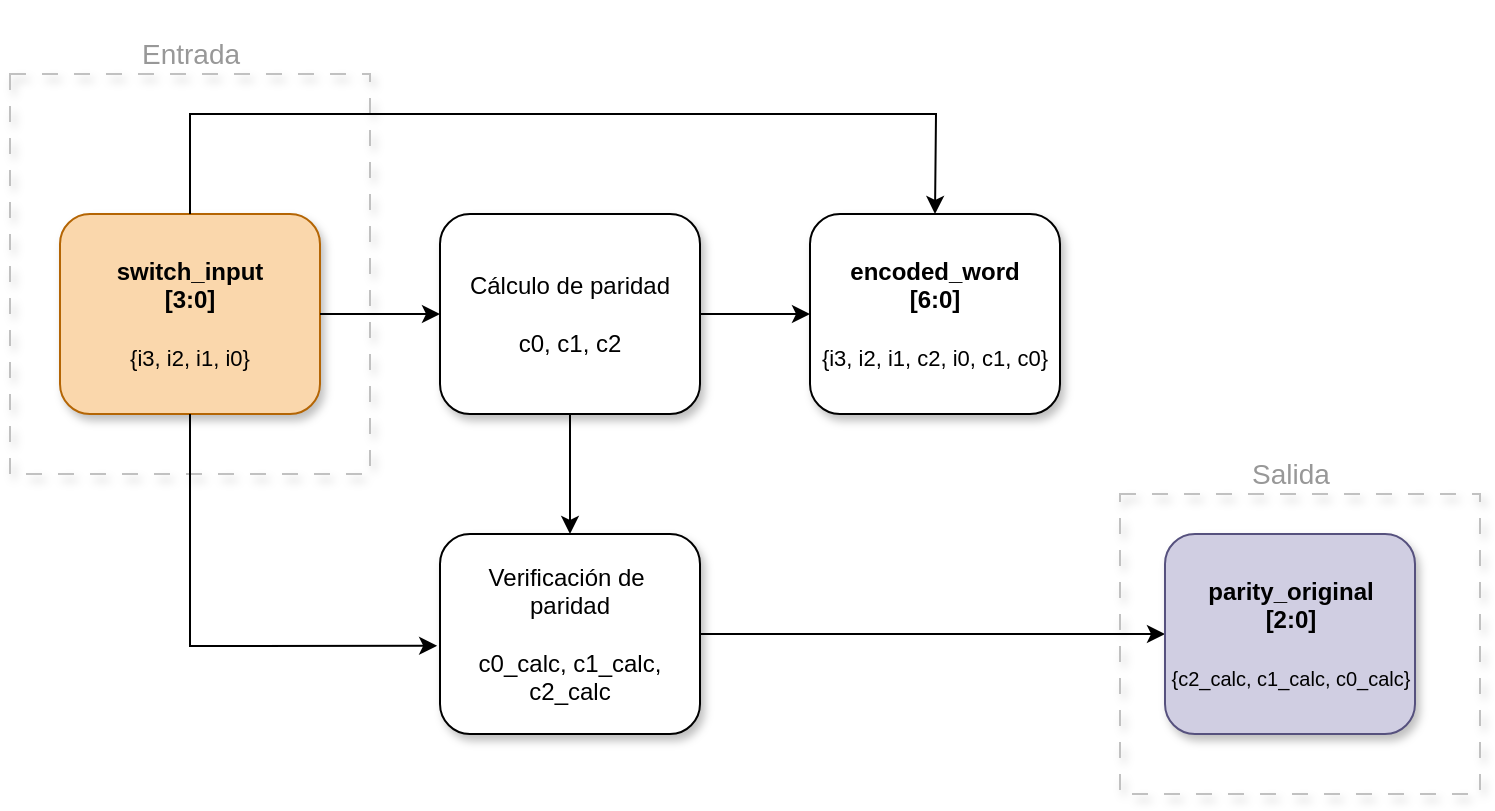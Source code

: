 <mxfile version="26.2.5" pages="9">
  <diagram name="module_encoder" id="ldWW38efQ65Woj3jX3By">
    <mxGraphModel dx="833" dy="472" grid="1" gridSize="10" guides="1" tooltips="1" connect="1" arrows="1" fold="1" page="1" pageScale="1" pageWidth="850" pageHeight="1100" math="0" shadow="0">
      <root>
        <mxCell id="0" />
        <mxCell id="1" parent="0" />
        <mxCell id="ucKfmIplVwdVtMppKDqn-22" value="" style="rounded=0;whiteSpace=wrap;html=1;dashed=1;dashPattern=8 8;strokeColor=#C1C1C1;fillColor=none;shadow=1;" vertex="1" parent="1">
          <mxGeometry x="580" y="520" width="180" height="150" as="geometry" />
        </mxCell>
        <mxCell id="ucKfmIplVwdVtMppKDqn-21" value="" style="rounded=0;whiteSpace=wrap;html=1;dashed=1;dashPattern=8 8;strokeColor=#C1C1C1;fillColor=none;shadow=1;" vertex="1" parent="1">
          <mxGeometry x="25" y="310" width="180" height="200" as="geometry" />
        </mxCell>
        <mxCell id="ucKfmIplVwdVtMppKDqn-8" value="&lt;b&gt;switch_input&lt;/b&gt;&lt;div&gt;&lt;b&gt;[3:0]&lt;/b&gt;&lt;/div&gt;&lt;div&gt;&lt;br&gt;&lt;/div&gt;&lt;div&gt;&lt;font style=&quot;font-size: 11px;&quot;&gt;{i3, i2, i1, i0}&lt;/font&gt;&lt;/div&gt;" style="rounded=1;whiteSpace=wrap;html=1;flipH=1;fillColor=#fad7ac;strokeColor=#b46504;shadow=1;" vertex="1" parent="1">
          <mxGeometry x="50" y="380" width="130" height="100" as="geometry" />
        </mxCell>
        <mxCell id="ucKfmIplVwdVtMppKDqn-9" value="" style="endArrow=classic;html=1;rounded=0;exitX=1;exitY=0.5;exitDx=0;exitDy=0;" edge="1" parent="1" source="ucKfmIplVwdVtMppKDqn-8">
          <mxGeometry width="50" height="50" relative="1" as="geometry">
            <mxPoint x="400" y="430" as="sourcePoint" />
            <mxPoint x="240" y="430" as="targetPoint" />
          </mxGeometry>
        </mxCell>
        <mxCell id="ucKfmIplVwdVtMppKDqn-18" value="" style="edgeStyle=orthogonalEdgeStyle;rounded=0;orthogonalLoop=1;jettySize=auto;html=1;" edge="1" parent="1" source="ucKfmIplVwdVtMppKDqn-10" target="ucKfmIplVwdVtMppKDqn-15">
          <mxGeometry relative="1" as="geometry" />
        </mxCell>
        <mxCell id="ucKfmIplVwdVtMppKDqn-10" value="Cálculo de paridad&lt;div&gt;&lt;br&gt;&lt;/div&gt;&lt;div&gt;c0, c1, c2&lt;/div&gt;" style="rounded=1;whiteSpace=wrap;html=1;fontFamily=Helvetica;shadow=1;" vertex="1" parent="1">
          <mxGeometry x="240" y="380" width="130" height="100" as="geometry" />
        </mxCell>
        <mxCell id="ucKfmIplVwdVtMppKDqn-11" value="" style="endArrow=classic;html=1;rounded=0;exitX=0.5;exitY=1;exitDx=0;exitDy=0;entryX=0.5;entryY=0;entryDx=0;entryDy=0;" edge="1" parent="1" source="ucKfmIplVwdVtMppKDqn-10" target="ucKfmIplVwdVtMppKDqn-13">
          <mxGeometry width="50" height="50" relative="1" as="geometry">
            <mxPoint x="400" y="530" as="sourcePoint" />
            <mxPoint x="300" y="540" as="targetPoint" />
          </mxGeometry>
        </mxCell>
        <mxCell id="ucKfmIplVwdVtMppKDqn-20" value="" style="edgeStyle=orthogonalEdgeStyle;rounded=0;orthogonalLoop=1;jettySize=auto;html=1;" edge="1" parent="1" source="ucKfmIplVwdVtMppKDqn-13" target="ucKfmIplVwdVtMppKDqn-19">
          <mxGeometry relative="1" as="geometry" />
        </mxCell>
        <mxCell id="ucKfmIplVwdVtMppKDqn-13" value="Verificación de&amp;nbsp;&lt;div&gt;paridad&lt;div&gt;&lt;br&gt;&lt;/div&gt;&lt;div&gt;c0_calc, c1_calc, c2_calc&lt;/div&gt;&lt;/div&gt;" style="rounded=1;whiteSpace=wrap;html=1;fontFamily=Helvetica;glass=0;shadow=1;" vertex="1" parent="1">
          <mxGeometry x="240" y="540" width="130" height="100" as="geometry" />
        </mxCell>
        <mxCell id="ucKfmIplVwdVtMppKDqn-15" value="&lt;span&gt;&lt;b&gt;encoded_word&lt;/b&gt;&lt;/span&gt;&lt;div&gt;&lt;span&gt;&lt;b&gt;[6:0]&lt;/b&gt;&lt;/span&gt;&lt;/div&gt;&lt;div&gt;&lt;br&gt;&lt;/div&gt;&lt;div&gt;&lt;font style=&quot;font-size: 11px;&quot;&gt;{i3, i2, i1, c2, i0, c1, c0}&lt;/font&gt;&lt;/div&gt;" style="rounded=1;whiteSpace=wrap;html=1;fontFamily=Helvetica;shadow=1;fontStyle=0" vertex="1" parent="1">
          <mxGeometry x="425" y="380" width="125" height="100" as="geometry" />
        </mxCell>
        <mxCell id="ucKfmIplVwdVtMppKDqn-19" value="&lt;b&gt;parity_original&lt;/b&gt;&lt;div&gt;&lt;b&gt;[2:0]&lt;/b&gt;&lt;/div&gt;&lt;div&gt;&lt;br&gt;&lt;/div&gt;&lt;div&gt;&lt;font style=&quot;font-size: 10px;&quot;&gt;{c2_calc, c1_calc, c0_calc}&lt;/font&gt;&lt;/div&gt;" style="rounded=1;whiteSpace=wrap;html=1;fontFamily=Helvetica;fillColor=#d0cee2;strokeColor=#56517e;shadow=1;" vertex="1" parent="1">
          <mxGeometry x="602.5" y="540" width="125" height="100" as="geometry" />
        </mxCell>
        <mxCell id="ucKfmIplVwdVtMppKDqn-23" value="&lt;h4&gt;&lt;font style=&quot;font-weight: normal;&quot;&gt;Entrada&lt;/font&gt;&lt;/h4&gt;" style="text;strokeColor=none;fillColor=none;html=1;fontSize=14;fontStyle=0;verticalAlign=middle;align=center;fontColor=light-dark(#989898,#EDEDED);" vertex="1" parent="1">
          <mxGeometry x="65" y="280" width="100" height="40" as="geometry" />
        </mxCell>
        <mxCell id="ucKfmIplVwdVtMppKDqn-25" value="&lt;h4&gt;&lt;font style=&quot;font-weight: normal;&quot;&gt;Salida&lt;/font&gt;&lt;/h4&gt;" style="text;strokeColor=none;fillColor=none;html=1;fontSize=14;fontStyle=0;verticalAlign=middle;align=center;fontColor=light-dark(#989898,#EDEDED);" vertex="1" parent="1">
          <mxGeometry x="615" y="490" width="100" height="40" as="geometry" />
        </mxCell>
        <mxCell id="ucKfmIplVwdVtMppKDqn-26" value="" style="endArrow=classic;html=1;rounded=0;exitX=0.5;exitY=1;exitDx=0;exitDy=0;entryX=-0.011;entryY=0.559;entryDx=0;entryDy=0;entryPerimeter=0;" edge="1" parent="1" source="ucKfmIplVwdVtMppKDqn-8" target="ucKfmIplVwdVtMppKDqn-13">
          <mxGeometry width="50" height="50" relative="1" as="geometry">
            <mxPoint x="310" y="550" as="sourcePoint" />
            <mxPoint x="360" y="500" as="targetPoint" />
            <Array as="points">
              <mxPoint x="115" y="596" />
            </Array>
          </mxGeometry>
        </mxCell>
        <mxCell id="ucKfmIplVwdVtMppKDqn-27" value="" style="endArrow=classic;html=1;rounded=0;exitX=0.5;exitY=0;exitDx=0;exitDy=0;entryX=0.5;entryY=0;entryDx=0;entryDy=0;" edge="1" parent="1" source="ucKfmIplVwdVtMppKDqn-8" target="ucKfmIplVwdVtMppKDqn-15">
          <mxGeometry width="50" height="50" relative="1" as="geometry">
            <mxPoint x="118.75" y="330" as="sourcePoint" />
            <mxPoint x="491.25" y="330" as="targetPoint" />
            <Array as="points">
              <mxPoint x="115" y="330" />
              <mxPoint x="488" y="330" />
            </Array>
          </mxGeometry>
        </mxCell>
      </root>
    </mxGraphModel>
  </diagram>
  <diagram id="9USjFfk4FBZMIbo2KkEb" name="module_decoder">
    <mxGraphModel dx="654" dy="371" grid="1" gridSize="10" guides="1" tooltips="1" connect="1" arrows="1" fold="1" page="1" pageScale="1" pageWidth="850" pageHeight="1100" math="0" shadow="0">
      <root>
        <mxCell id="0" />
        <mxCell id="1" parent="0" />
        <mxCell id="flbjwhHr3Ttt0FeH48qq-2" value="" style="rounded=0;whiteSpace=wrap;html=1;dashed=1;dashPattern=8 8;strokeColor=#C1C1C1;fillColor=none;shadow=1;" vertex="1" parent="1">
          <mxGeometry x="450" y="230" width="180" height="160" as="geometry" />
        </mxCell>
        <mxCell id="flbjwhHr3Ttt0FeH48qq-1" value="" style="rounded=0;whiteSpace=wrap;html=1;dashed=1;dashPattern=8 8;strokeColor=#C1C1C1;fillColor=none;shadow=1;" vertex="1" parent="1">
          <mxGeometry x="90" y="230" width="180" height="160" as="geometry" />
        </mxCell>
        <mxCell id="mqeTRgpf3BR8X8wL7FIg-1" value="" style="edgeStyle=orthogonalEdgeStyle;rounded=0;orthogonalLoop=1;jettySize=auto;html=1;" edge="1" parent="1" source="JpgWtVPn6vzPAhnHj2GV-1" target="JpgWtVPn6vzPAhnHj2GV-2">
          <mxGeometry relative="1" as="geometry" />
        </mxCell>
        <mxCell id="JpgWtVPn6vzPAhnHj2GV-1" value="&lt;b&gt;switch_error&lt;br&gt;&lt;/b&gt;&lt;div&gt;&lt;b&gt;[6:0]&lt;/b&gt;&lt;/div&gt;&lt;div&gt;&lt;br&gt;&lt;/div&gt;&lt;div&gt;&lt;font style=&quot;font-size: 11px;&quot;&gt;{i3 i2, i1, c2, i0, c1, c0}&lt;/font&gt;&lt;/div&gt;" style="rounded=1;whiteSpace=wrap;html=1;fillColor=#d5e8d4;strokeColor=#82b366;shadow=1;" vertex="1" parent="1">
          <mxGeometry x="120" y="260" width="120" height="100" as="geometry" />
        </mxCell>
        <mxCell id="mqeTRgpf3BR8X8wL7FIg-2" value="" style="edgeStyle=orthogonalEdgeStyle;rounded=0;orthogonalLoop=1;jettySize=auto;html=1;" edge="1" parent="1" source="JpgWtVPn6vzPAhnHj2GV-2" target="JpgWtVPn6vzPAhnHj2GV-3">
          <mxGeometry relative="1" as="geometry" />
        </mxCell>
        <mxCell id="JpgWtVPn6vzPAhnHj2GV-2" value="Verificación de paridad&lt;div&gt;&lt;br&gt;&lt;/div&gt;&lt;div&gt;c0_calc, c1_calc, c2_calc&lt;/div&gt;" style="rounded=1;whiteSpace=wrap;html=1;shadow=1;" vertex="1" parent="1">
          <mxGeometry x="300" y="260" width="120" height="100" as="geometry" />
        </mxCell>
        <mxCell id="JpgWtVPn6vzPAhnHj2GV-3" value="&lt;b&gt;parity_error&lt;br&gt;&lt;/b&gt;&lt;div&gt;&lt;b&gt;[2:0]&lt;/b&gt;&lt;/div&gt;&lt;div&gt;&lt;br&gt;&lt;/div&gt;&lt;div&gt;&lt;font style=&quot;font-size: 9px;&quot;&gt;{c2_calc, c1_calc, c0_calc}&lt;/font&gt;&lt;/div&gt;" style="rounded=1;whiteSpace=wrap;html=1;fillColor=#f8cecc;strokeColor=#b85450;shadow=1;" vertex="1" parent="1">
          <mxGeometry x="480" y="260" width="120" height="100" as="geometry" />
        </mxCell>
        <mxCell id="Ry-UBcwM9CQnjdEvFHK6-1" value="&lt;h4&gt;&lt;font style=&quot;font-weight: normal;&quot;&gt;Entrada&lt;/font&gt;&lt;/h4&gt;" style="text;strokeColor=none;fillColor=none;html=1;fontSize=14;fontStyle=0;verticalAlign=middle;align=center;fontColor=light-dark(#989898,#EDEDED);" vertex="1" parent="1">
          <mxGeometry x="130" y="200" width="100" height="40" as="geometry" />
        </mxCell>
        <mxCell id="Ry-UBcwM9CQnjdEvFHK6-2" value="&lt;h4&gt;&lt;span style=&quot;font-weight: 400;&quot;&gt;Salida&lt;/span&gt;&lt;/h4&gt;" style="text;strokeColor=none;fillColor=none;html=1;fontSize=14;fontStyle=0;verticalAlign=middle;align=center;fontColor=light-dark(#989898,#EDEDED);" vertex="1" parent="1">
          <mxGeometry x="490" y="200" width="100" height="40" as="geometry" />
        </mxCell>
      </root>
    </mxGraphModel>
  </diagram>
  <diagram id="vHj8e3ynKjWWlPFnyGgb" name="module_error_detection">
    <mxGraphModel dx="948" dy="537" grid="1" gridSize="10" guides="1" tooltips="1" connect="1" arrows="1" fold="1" page="1" pageScale="1" pageWidth="850" pageHeight="1100" math="0" shadow="0">
      <root>
        <mxCell id="0" />
        <mxCell id="1" parent="0" />
        <mxCell id="q6xx8CytFszUBZUO-7Rq-1" value="" style="rounded=0;whiteSpace=wrap;html=1;dashed=1;dashPattern=8 8;strokeColor=#C1C1C1;fillColor=none;shadow=1;" vertex="1" parent="1">
          <mxGeometry x="450" y="530" width="180" height="140" as="geometry" />
        </mxCell>
        <mxCell id="L22mOlqinjXWRMX4CEOz-1" value="" style="rounded=0;whiteSpace=wrap;html=1;dashed=1;dashPattern=8 8;strokeColor=#C1C1C1;fillColor=none;shadow=1;" vertex="1" parent="1">
          <mxGeometry x="80" y="460" width="180" height="280" as="geometry" />
        </mxCell>
        <mxCell id="uc4VCrZIlaWHniHFqVGj-1" value="" style="edgeStyle=orthogonalEdgeStyle;rounded=0;orthogonalLoop=1;jettySize=auto;html=1;entryX=0;entryY=0.25;entryDx=0;entryDy=0;" edge="1" parent="1" source="klS-r3g2dXIpiPo-bnZk-1" target="lPokSMxLG-JILZWHNJTZ-2">
          <mxGeometry relative="1" as="geometry" />
        </mxCell>
        <mxCell id="klS-r3g2dXIpiPo-bnZk-1" value="&lt;b&gt;parity_original&lt;/b&gt;&lt;div&gt;&lt;b&gt;[2:0]&lt;/b&gt;&lt;/div&gt;&lt;div&gt;&lt;br&gt;&lt;/div&gt;&lt;div&gt;&lt;font style=&quot;font-size: 10px;&quot;&gt;{c2_calc, c1_calc, c0_calc}&lt;/font&gt;&lt;/div&gt;" style="rounded=1;whiteSpace=wrap;html=1;fontFamily=Helvetica;fillColor=#d0cee2;strokeColor=#56517e;shadow=1;" vertex="1" parent="1">
          <mxGeometry x="105" y="480" width="125" height="100" as="geometry" />
        </mxCell>
        <mxCell id="uc4VCrZIlaWHniHFqVGj-2" value="" style="edgeStyle=orthogonalEdgeStyle;rounded=0;orthogonalLoop=1;jettySize=auto;html=1;entryX=0;entryY=0.75;entryDx=0;entryDy=0;" edge="1" parent="1" source="lPokSMxLG-JILZWHNJTZ-1" target="lPokSMxLG-JILZWHNJTZ-2">
          <mxGeometry relative="1" as="geometry" />
        </mxCell>
        <mxCell id="lPokSMxLG-JILZWHNJTZ-1" value="&lt;b&gt;parity_error&lt;br&gt;&lt;/b&gt;&lt;div&gt;&lt;b&gt;[2:0]&lt;/b&gt;&lt;/div&gt;&lt;div&gt;&lt;br&gt;&lt;/div&gt;&lt;div&gt;&lt;font style=&quot;font-size: 9px;&quot;&gt;{c2_calc, c1_calc, c0_calc}&lt;/font&gt;&lt;/div&gt;" style="rounded=1;whiteSpace=wrap;html=1;fillColor=#f8cecc;strokeColor=#b85450;shadow=1;" vertex="1" parent="1">
          <mxGeometry x="110" y="620" width="120" height="100" as="geometry" />
        </mxCell>
        <mxCell id="uc4VCrZIlaWHniHFqVGj-3" value="" style="edgeStyle=orthogonalEdgeStyle;rounded=0;orthogonalLoop=1;jettySize=auto;html=1;" edge="1" parent="1" source="lPokSMxLG-JILZWHNJTZ-2" target="lPokSMxLG-JILZWHNJTZ-3">
          <mxGeometry relative="1" as="geometry" />
        </mxCell>
        <mxCell id="lPokSMxLG-JILZWHNJTZ-2" value="&lt;span&gt;Detector de la posición del error&lt;/span&gt;&lt;div&gt;&lt;br&gt;&lt;/div&gt;&lt;div&gt;XOR&lt;/div&gt;" style="rounded=1;whiteSpace=wrap;html=1;shadow=1;fontStyle=0" vertex="1" parent="1">
          <mxGeometry x="300" y="550" width="120" height="100" as="geometry" />
        </mxCell>
        <mxCell id="lPokSMxLG-JILZWHNJTZ-3" value="&lt;b&gt;sindrome&lt;br&gt;&lt;/b&gt;&lt;div&gt;&lt;b&gt;[2:0]&lt;/b&gt;&lt;/div&gt;" style="rounded=1;whiteSpace=wrap;html=1;fillColor=#b0e3e6;strokeColor=#0e8088;shadow=1;" vertex="1" parent="1">
          <mxGeometry x="480" y="550" width="120" height="100" as="geometry" />
        </mxCell>
        <mxCell id="L0-ahRS_g-gU-j_5sfyX-1" value="&lt;h4&gt;&lt;font style=&quot;font-weight: normal;&quot;&gt;Entradas&lt;/font&gt;&lt;/h4&gt;" style="text;strokeColor=none;fillColor=none;html=1;fontSize=14;fontStyle=0;verticalAlign=middle;align=center;fontColor=light-dark(#989898,#EDEDED);" vertex="1" parent="1">
          <mxGeometry x="117.5" y="430" width="100" height="40" as="geometry" />
        </mxCell>
        <mxCell id="q6xx8CytFszUBZUO-7Rq-2" value="&lt;h4&gt;&lt;span style=&quot;font-weight: 400;&quot;&gt;Salida&lt;/span&gt;&lt;/h4&gt;" style="text;strokeColor=none;fillColor=none;html=1;fontSize=14;fontStyle=0;verticalAlign=middle;align=center;fontColor=light-dark(#989898,#EDEDED);" vertex="1" parent="1">
          <mxGeometry x="490" y="500" width="100" height="40" as="geometry" />
        </mxCell>
      </root>
    </mxGraphModel>
  </diagram>
  <diagram id="spH1W_M_o9k1nPb3GQfO" name="module_error_correction">
    <mxGraphModel dx="1374" dy="779" grid="1" gridSize="10" guides="1" tooltips="1" connect="1" arrows="1" fold="1" page="1" pageScale="1" pageWidth="850" pageHeight="1100" math="0" shadow="0">
      <root>
        <mxCell id="0" />
        <mxCell id="1" parent="0" />
        <mxCell id="tjjploCb5z30ud8egmPa-1" value="" style="rounded=0;whiteSpace=wrap;html=1;dashed=1;dashPattern=8 8;strokeColor=#C1C1C1;fillColor=none;shadow=1;" vertex="1" parent="1">
          <mxGeometry x="600" y="310" width="180" height="140" as="geometry" />
        </mxCell>
        <mxCell id="v8RNoV-l3jurTk5EJGE_-1" value="" style="rounded=0;whiteSpace=wrap;html=1;dashed=1;dashPattern=8 8;strokeColor=#C1C1C1;fillColor=none;shadow=1;" vertex="1" parent="1">
          <mxGeometry x="50" y="240" width="180" height="280" as="geometry" />
        </mxCell>
        <mxCell id="1h8x0JptcPJzJfFdlViN-1" value="" style="edgeStyle=orthogonalEdgeStyle;rounded=0;orthogonalLoop=1;jettySize=auto;html=1;" edge="1" parent="1" source="DLetQRaiESpdfEF3K8HE-1" target="FbeZLohKxX1kdTxTj-2f-1">
          <mxGeometry relative="1" as="geometry" />
        </mxCell>
        <mxCell id="DLetQRaiESpdfEF3K8HE-1" value="&lt;b&gt;switch_error&lt;br&gt;&lt;/b&gt;&lt;div&gt;&lt;b&gt;[6:0]&lt;/b&gt;&lt;/div&gt;&lt;div&gt;&lt;br&gt;&lt;/div&gt;&lt;div&gt;&lt;font style=&quot;font-size: 11px;&quot;&gt;{i3 i2, i1, c2, i0, c1, c0}&lt;/font&gt;&lt;/div&gt;" style="rounded=1;whiteSpace=wrap;html=1;fillColor=#d5e8d4;strokeColor=#82b366;shadow=1;" vertex="1" parent="1">
          <mxGeometry x="80" y="260" width="120" height="100" as="geometry" />
        </mxCell>
        <mxCell id="1h8x0JptcPJzJfFdlViN-2" value="" style="edgeStyle=orthogonalEdgeStyle;rounded=0;orthogonalLoop=1;jettySize=auto;html=1;" edge="1" parent="1" source="4q0HTOmFAMh8SO4uFKyc-1" target="jjbuR7t9NglpA2jrcEKa-1">
          <mxGeometry relative="1" as="geometry" />
        </mxCell>
        <mxCell id="4q0HTOmFAMh8SO4uFKyc-1" value="&lt;b&gt;sindrome&lt;br&gt;&lt;/b&gt;&lt;div&gt;&lt;b&gt;[2:0]&lt;/b&gt;&lt;/div&gt;" style="rounded=1;whiteSpace=wrap;html=1;fillColor=#b0e3e6;strokeColor=#0e8088;shadow=1;" vertex="1" parent="1">
          <mxGeometry x="80" y="400" width="120" height="100" as="geometry" />
        </mxCell>
        <mxCell id="1h8x0JptcPJzJfFdlViN-4" value="" style="edgeStyle=orthogonalEdgeStyle;rounded=0;orthogonalLoop=1;jettySize=auto;html=1;entryX=0;entryY=0.25;entryDx=0;entryDy=0;" edge="1" parent="1" source="FbeZLohKxX1kdTxTj-2f-1" target="jjbuR7t9NglpA2jrcEKa-2">
          <mxGeometry relative="1" as="geometry" />
        </mxCell>
        <mxCell id="FbeZLohKxX1kdTxTj-2f-1" value="&lt;span&gt;Extracción de bits de datos sin corregir&lt;/span&gt;&lt;div&gt;&lt;span&gt;&lt;br&gt;&lt;/span&gt;&lt;/div&gt;&lt;div&gt;&lt;span&gt;i0, i1, i2, i3&lt;/span&gt;&lt;/div&gt;" style="rounded=1;whiteSpace=wrap;html=1;shadow=1;fontStyle=0" vertex="1" parent="1">
          <mxGeometry x="260" y="260" width="120" height="100" as="geometry" />
        </mxCell>
        <mxCell id="1h8x0JptcPJzJfFdlViN-3" style="edgeStyle=orthogonalEdgeStyle;rounded=0;orthogonalLoop=1;jettySize=auto;html=1;entryX=0;entryY=0.75;entryDx=0;entryDy=0;" edge="1" parent="1" source="jjbuR7t9NglpA2jrcEKa-1" target="jjbuR7t9NglpA2jrcEKa-2">
          <mxGeometry relative="1" as="geometry">
            <mxPoint x="400" y="450" as="targetPoint" />
          </mxGeometry>
        </mxCell>
        <mxCell id="jjbuR7t9NglpA2jrcEKa-1" value="&lt;span&gt;Detección de cada sindrome específico&lt;/span&gt;&lt;div&gt;&lt;span&gt;&lt;br&gt;&lt;/span&gt;&lt;/div&gt;&lt;div&gt;&lt;span&gt;AND y NOT&lt;/span&gt;&lt;/div&gt;" style="rounded=1;whiteSpace=wrap;html=1;shadow=1;fontStyle=0" vertex="1" parent="1">
          <mxGeometry x="260" y="400" width="120" height="100" as="geometry" />
        </mxCell>
        <mxCell id="1h8x0JptcPJzJfFdlViN-5" value="" style="edgeStyle=orthogonalEdgeStyle;rounded=0;orthogonalLoop=1;jettySize=auto;html=1;" edge="1" parent="1" source="jjbuR7t9NglpA2jrcEKa-2" target="FgoG18FvxEfNQ8JRX1Pc-1">
          <mxGeometry relative="1" as="geometry" />
        </mxCell>
        <mxCell id="jjbuR7t9NglpA2jrcEKa-2" value="Corrección del&amp;nbsp;&lt;div&gt;bit con error&lt;div&gt;&lt;br&gt;&lt;/div&gt;&lt;div&gt;XOR&lt;/div&gt;&lt;/div&gt;" style="rounded=1;whiteSpace=wrap;html=1;shadow=1;fontStyle=0" vertex="1" parent="1">
          <mxGeometry x="440" y="330" width="120" height="100" as="geometry" />
        </mxCell>
        <mxCell id="FgoG18FvxEfNQ8JRX1Pc-1" value="&lt;b&gt;data_corrected&lt;/b&gt;&lt;div&gt;&lt;b&gt;[3:0]&lt;/b&gt;&lt;/div&gt;&lt;div&gt;&lt;br&gt;&lt;/div&gt;&lt;div&gt;&lt;font style=&quot;font-size: 11px;&quot;&gt;{i3_corrected, i2_corrected, i1_corrected, i0_corrected}&lt;/font&gt;&lt;/div&gt;" style="rounded=1;whiteSpace=wrap;html=1;fontFamily=Helvetica;fillColor=#FFD4FD;strokeColor=#FF99CC;shadow=1;gradientColor=none;" vertex="1" parent="1">
          <mxGeometry x="620" y="330" width="140" height="100" as="geometry" />
        </mxCell>
        <mxCell id="v8RNoV-l3jurTk5EJGE_-2" value="&lt;h4&gt;&lt;font style=&quot;font-weight: normal;&quot;&gt;Entradas&lt;/font&gt;&lt;/h4&gt;" style="text;strokeColor=none;fillColor=none;html=1;fontSize=14;fontStyle=0;verticalAlign=middle;align=center;fontColor=light-dark(#989898,#EDEDED);" vertex="1" parent="1">
          <mxGeometry x="87.5" y="210" width="100" height="40" as="geometry" />
        </mxCell>
        <mxCell id="tjjploCb5z30ud8egmPa-2" value="&lt;h4&gt;&lt;span style=&quot;font-weight: 400;&quot;&gt;Salida&lt;/span&gt;&lt;/h4&gt;" style="text;strokeColor=none;fillColor=none;html=1;fontSize=14;fontStyle=0;verticalAlign=middle;align=center;fontColor=light-dark(#989898,#EDEDED);" vertex="1" parent="1">
          <mxGeometry x="640" y="280" width="100" height="40" as="geometry" />
        </mxCell>
      </root>
    </mxGraphModel>
  </diagram>
  <diagram id="4m4jRp8vLsAWQnSbnyGG" name="module_led_display">
    <mxGraphModel dx="948" dy="537" grid="1" gridSize="10" guides="1" tooltips="1" connect="1" arrows="1" fold="1" page="1" pageScale="1" pageWidth="850" pageHeight="1100" math="0" shadow="0">
      <root>
        <mxCell id="0" />
        <mxCell id="1" parent="0" />
        <mxCell id="RBdxRTN-fdtZlXsVtWlS-1" value="" style="rounded=0;whiteSpace=wrap;html=1;dashed=1;dashPattern=8 8;strokeColor=#C1C1C1;fillColor=none;shadow=1;" vertex="1" parent="1">
          <mxGeometry x="450" y="250" width="180" height="140" as="geometry" />
        </mxCell>
        <mxCell id="y9Fg7GsyLnIjsCa_2SkV-4" value="" style="edgeStyle=orthogonalEdgeStyle;rounded=0;orthogonalLoop=1;jettySize=auto;html=1;" edge="1" parent="1" source="nA-_rX2VR3XIrhhDAZrA-1" target="y9Fg7GsyLnIjsCa_2SkV-1">
          <mxGeometry relative="1" as="geometry" />
        </mxCell>
        <mxCell id="nA-_rX2VR3XIrhhDAZrA-1" value="&lt;b&gt;data_corrected&lt;/b&gt;&lt;div&gt;&lt;b&gt;[3:0]&lt;/b&gt;&lt;/div&gt;&lt;div&gt;&lt;br&gt;&lt;/div&gt;&lt;div&gt;&lt;font style=&quot;font-size: 11px;&quot;&gt;{i3_corrected, i2_corrected, i1_corrected, i0_corrected}&lt;/font&gt;&lt;/div&gt;" style="rounded=1;whiteSpace=wrap;html=1;fontFamily=Helvetica;fillColor=#FFD4FD;strokeColor=#FF99CC;shadow=1;gradientColor=none;" vertex="1" parent="1">
          <mxGeometry x="100" y="270" width="140" height="100" as="geometry" />
        </mxCell>
        <mxCell id="w6sshOONqhxToNaRH0X5-4" value="" style="edgeStyle=orthogonalEdgeStyle;rounded=0;orthogonalLoop=1;jettySize=auto;html=1;entryX=0;entryY=0.5;entryDx=0;entryDy=0;" edge="1" parent="1" source="y9Fg7GsyLnIjsCa_2SkV-1" target="y9Fg7GsyLnIjsCa_2SkV-2">
          <mxGeometry relative="1" as="geometry" />
        </mxCell>
        <mxCell id="y9Fg7GsyLnIjsCa_2SkV-1" value="Inversión para&amp;nbsp;&lt;div&gt;activar los LEDs&lt;/div&gt;&lt;div&gt;&lt;br&gt;&lt;/div&gt;&lt;div&gt;NOT&lt;/div&gt;" style="rounded=1;whiteSpace=wrap;html=1;shadow=1;fontStyle=0" vertex="1" parent="1">
          <mxGeometry x="300" y="270" width="120" height="100" as="geometry" />
        </mxCell>
        <mxCell id="y9Fg7GsyLnIjsCa_2SkV-2" value="&lt;b&gt;led&lt;/b&gt;&lt;div&gt;[3:0]&lt;/div&gt;&lt;div&gt;&lt;br&gt;&lt;/div&gt;&lt;div&gt;&lt;br&gt;&lt;/div&gt;" style="rounded=1;whiteSpace=wrap;html=1;shadow=1;fontStyle=0;fillColor=#bac8d3;strokeColor=#23445d;" vertex="1" parent="1">
          <mxGeometry x="480" y="270" width="120" height="100" as="geometry" />
        </mxCell>
        <mxCell id="y9Fg7GsyLnIjsCa_2SkV-3" value="1" style="rounded=0;whiteSpace=wrap;html=1;fillColor=#fad7ac;strokeColor=#b46504;" vertex="1" parent="1">
          <mxGeometry x="490" y="334" width="10" height="20" as="geometry" />
        </mxCell>
        <mxCell id="w6sshOONqhxToNaRH0X5-1" value="0" style="rounded=0;whiteSpace=wrap;html=1;" vertex="1" parent="1">
          <mxGeometry x="520" y="334" width="10" height="20" as="geometry" />
        </mxCell>
        <mxCell id="w6sshOONqhxToNaRH0X5-2" value="1" style="rounded=0;whiteSpace=wrap;html=1;fillColor=#fad7ac;strokeColor=#b46504;" vertex="1" parent="1">
          <mxGeometry x="550" y="334" width="10" height="20" as="geometry" />
        </mxCell>
        <mxCell id="w6sshOONqhxToNaRH0X5-3" value="1" style="rounded=0;whiteSpace=wrap;html=1;fillColor=#fad7ac;strokeColor=#b46504;" vertex="1" parent="1">
          <mxGeometry x="580" y="334" width="10" height="20" as="geometry" />
        </mxCell>
        <mxCell id="RBdxRTN-fdtZlXsVtWlS-2" value="&lt;h4&gt;&lt;span style=&quot;font-weight: 400;&quot;&gt;Salida&lt;/span&gt;&lt;/h4&gt;" style="text;strokeColor=none;fillColor=none;html=1;fontSize=14;fontStyle=0;verticalAlign=middle;align=center;fontColor=light-dark(#989898,#EDEDED);" vertex="1" parent="1">
          <mxGeometry x="490" y="220" width="100" height="40" as="geometry" />
        </mxCell>
        <mxCell id="RBdxRTN-fdtZlXsVtWlS-3" value="" style="rounded=0;whiteSpace=wrap;html=1;dashed=1;dashPattern=8 8;strokeColor=#C1C1C1;fillColor=none;shadow=1;" vertex="1" parent="1">
          <mxGeometry x="80" y="250" width="180" height="140" as="geometry" />
        </mxCell>
        <mxCell id="RBdxRTN-fdtZlXsVtWlS-4" value="&lt;h4&gt;&lt;span style=&quot;font-weight: 400;&quot;&gt;Entrada&lt;/span&gt;&lt;/h4&gt;" style="text;strokeColor=none;fillColor=none;html=1;fontSize=14;fontStyle=0;verticalAlign=middle;align=center;fontColor=light-dark(#989898,#EDEDED);" vertex="1" parent="1">
          <mxGeometry x="120" y="220" width="100" height="40" as="geometry" />
        </mxCell>
      </root>
    </mxGraphModel>
  </diagram>
  <diagram id="YqwQCm_8tyev6iQb5kdT" name=" bin4_to_7seg_sec">
    <mxGraphModel dx="1145" dy="649" grid="1" gridSize="10" guides="1" tooltips="1" connect="1" arrows="1" fold="1" page="1" pageScale="1" pageWidth="850" pageHeight="1100" math="0" shadow="0">
      <root>
        <mxCell id="0" />
        <mxCell id="1" parent="0" />
        <mxCell id="nlLLs37Ae6Tr6h2gWGrR-1" value="" style="rounded=0;whiteSpace=wrap;html=1;dashed=1;dashPattern=8 8;strokeColor=#C1C1C1;fillColor=none;shadow=1;" vertex="1" parent="1">
          <mxGeometry x="60" y="340" width="180" height="140" as="geometry" />
        </mxCell>
        <mxCell id="nlLLs37Ae6Tr6h2gWGrR-17" value="" style="rounded=0;whiteSpace=wrap;html=1;dashed=1;dashPattern=8 8;strokeColor=#C1C1C1;fillColor=none;shadow=1;" vertex="1" parent="1">
          <mxGeometry x="430" y="340" width="180" height="140" as="geometry" />
        </mxCell>
        <mxCell id="PYwapizc0yiwD9eo-jHb-2" value="" style="edgeStyle=orthogonalEdgeStyle;rounded=0;orthogonalLoop=1;jettySize=auto;html=1;" edge="1" parent="1" source="75vcdgBgVTy0k7b2WwAU-1" target="PYwapizc0yiwD9eo-jHb-1">
          <mxGeometry relative="1" as="geometry" />
        </mxCell>
        <mxCell id="75vcdgBgVTy0k7b2WwAU-1" value="&lt;b&gt;data_corrected&lt;/b&gt;&lt;div&gt;&lt;b&gt;[3:0]&lt;/b&gt;&lt;/div&gt;&lt;div&gt;&lt;br&gt;&lt;/div&gt;&lt;div&gt;&lt;font style=&quot;font-size: 11px;&quot;&gt;{i3_corrected, i2_corrected, i1_corrected, i0_corrected}&lt;/font&gt;&lt;/div&gt;" style="rounded=1;whiteSpace=wrap;html=1;fontFamily=Helvetica;fillColor=#FFD4FD;strokeColor=#FF99CC;shadow=1;gradientColor=none;" vertex="1" parent="1">
          <mxGeometry x="80" y="360" width="140" height="100" as="geometry" />
        </mxCell>
        <mxCell id="nlLLs37Ae6Tr6h2gWGrR-3" value="" style="edgeStyle=orthogonalEdgeStyle;rounded=0;orthogonalLoop=1;jettySize=auto;html=1;" edge="1" parent="1" source="PYwapizc0yiwD9eo-jHb-1" target="iNyJZ9Z1oje6uVCMGhln-1">
          <mxGeometry relative="1" as="geometry" />
        </mxCell>
        <mxCell id="PYwapizc0yiwD9eo-jHb-1" value="Decodificador para mapeo de&lt;div&gt;&amp;nbsp;4 bits a 7 seg&lt;/div&gt;" style="rounded=1;whiteSpace=wrap;html=1;shadow=1;fontStyle=0" vertex="1" parent="1">
          <mxGeometry x="280" y="360" width="120" height="100" as="geometry" />
        </mxCell>
        <mxCell id="iNyJZ9Z1oje6uVCMGhln-1" value="&lt;b&gt;seg&lt;/b&gt;&lt;br&gt;&lt;div&gt;[6:0]&lt;/div&gt;&lt;div&gt;&lt;br&gt;&lt;/div&gt;&lt;div&gt;&lt;br&gt;&lt;/div&gt;&lt;div&gt;&lt;br&gt;&lt;/div&gt;&lt;div&gt;&lt;br&gt;&lt;/div&gt;" style="rounded=1;whiteSpace=wrap;html=1;shadow=1;fontStyle=0;fillColor=#dae8fc;strokeColor=#6c8ebf;" vertex="1" parent="1">
          <mxGeometry x="460" y="360" width="120" height="100" as="geometry" />
        </mxCell>
        <mxCell id="nlLLs37Ae6Tr6h2gWGrR-2" value="&lt;h4&gt;&lt;span style=&quot;font-weight: 400;&quot;&gt;Entrada&lt;/span&gt;&lt;/h4&gt;" style="text;strokeColor=none;fillColor=none;html=1;fontSize=14;fontStyle=0;verticalAlign=middle;align=center;fontColor=light-dark(#989898,#EDEDED);" vertex="1" parent="1">
          <mxGeometry x="100" y="310" width="100" height="40" as="geometry" />
        </mxCell>
        <mxCell id="nlLLs37Ae6Tr6h2gWGrR-9" value="" style="rounded=1;whiteSpace=wrap;html=1;rotation=90;fillColor=#e51400;strokeColor=#B20000;fontColor=#ffffff;" vertex="1" parent="1">
          <mxGeometry x="493" y="414.5" width="23" height="4" as="geometry" />
        </mxCell>
        <mxCell id="nlLLs37Ae6Tr6h2gWGrR-10" value="" style="rounded=1;whiteSpace=wrap;html=1;rotation=90;fontStyle=1;fillColor=#e51400;strokeColor=#B20000;fontColor=#ffffff;" vertex="1" parent="1">
          <mxGeometry x="493" y="439" width="23" height="4" as="geometry" />
        </mxCell>
        <mxCell id="nlLLs37Ae6Tr6h2gWGrR-11" value="" style="rounded=1;whiteSpace=wrap;html=1;rotation=0;fillColor=#e51400;strokeColor=#B20000;fontColor=#ffffff;" vertex="1" parent="1">
          <mxGeometry x="508.5" y="402" width="23" height="4" as="geometry" />
        </mxCell>
        <mxCell id="nlLLs37Ae6Tr6h2gWGrR-12" value="" style="rounded=1;whiteSpace=wrap;html=1;rotation=0;fillColor=#e51400;strokeColor=#B20000;fontColor=#ffffff;" vertex="1" parent="1">
          <mxGeometry x="508.5" y="427" width="23" height="4" as="geometry" />
        </mxCell>
        <mxCell id="nlLLs37Ae6Tr6h2gWGrR-13" value="" style="rounded=1;whiteSpace=wrap;html=1;rotation=0;" vertex="1" parent="1">
          <mxGeometry x="508.5" y="450" width="23" height="4" as="geometry" />
        </mxCell>
        <mxCell id="nlLLs37Ae6Tr6h2gWGrR-15" value="" style="rounded=1;whiteSpace=wrap;html=1;rotation=90;fontStyle=1" vertex="1" parent="1">
          <mxGeometry x="523.5" y="439" width="23" height="4" as="geometry" />
        </mxCell>
        <mxCell id="nlLLs37Ae6Tr6h2gWGrR-16" value="" style="rounded=1;whiteSpace=wrap;html=1;rotation=90;" vertex="1" parent="1">
          <mxGeometry x="523.5" y="414.5" width="23" height="4" as="geometry" />
        </mxCell>
        <mxCell id="nlLLs37Ae6Tr6h2gWGrR-18" value="&lt;h4&gt;&lt;span style=&quot;font-weight: 400;&quot;&gt;Salida&lt;/span&gt;&lt;/h4&gt;" style="text;strokeColor=none;fillColor=none;html=1;fontSize=14;fontStyle=0;verticalAlign=middle;align=center;fontColor=light-dark(#989898,#EDEDED);" vertex="1" parent="1">
          <mxGeometry x="472" y="310" width="100" height="40" as="geometry" />
        </mxCell>
      </root>
    </mxGraphModel>
  </diagram>
  <diagram id="rVXJre1A2aTFHQhdFlbX" name="sindrome_to_7seg">
    <mxGraphModel dx="1616" dy="916" grid="1" gridSize="10" guides="1" tooltips="1" connect="1" arrows="1" fold="1" page="1" pageScale="1" pageWidth="850" pageHeight="1100" math="0" shadow="0">
      <root>
        <mxCell id="0" />
        <mxCell id="1" parent="0" />
        <mxCell id="_J6tVKXklfxS9Ul6dJaF-7" value="" style="rounded=0;whiteSpace=wrap;html=1;dashed=1;dashPattern=8 8;strokeColor=#C1C1C1;fillColor=none;shadow=1;" vertex="1" parent="1">
          <mxGeometry x="110" y="265" width="180" height="140" as="geometry" />
        </mxCell>
        <mxCell id="_J6tVKXklfxS9Ul6dJaF-1" value="" style="rounded=0;whiteSpace=wrap;html=1;dashed=1;dashPattern=8 8;strokeColor=#C1C1C1;fillColor=none;shadow=1;" vertex="1" parent="1">
          <mxGeometry x="470" y="263" width="180" height="140" as="geometry" />
        </mxCell>
        <mxCell id="_J6tVKXklfxS9Ul6dJaF-2" value="" style="edgeStyle=orthogonalEdgeStyle;rounded=0;orthogonalLoop=1;jettySize=auto;html=1;" edge="1" parent="1" target="_J6tVKXklfxS9Ul6dJaF-5">
          <mxGeometry relative="1" as="geometry">
            <mxPoint x="260" y="330" as="sourcePoint" />
          </mxGeometry>
        </mxCell>
        <mxCell id="_J6tVKXklfxS9Ul6dJaF-4" value="" style="edgeStyle=orthogonalEdgeStyle;rounded=0;orthogonalLoop=1;jettySize=auto;html=1;" edge="1" parent="1" source="_J6tVKXklfxS9Ul6dJaF-5" target="_J6tVKXklfxS9Ul6dJaF-6">
          <mxGeometry relative="1" as="geometry" />
        </mxCell>
        <mxCell id="_J6tVKXklfxS9Ul6dJaF-5" value="Decodificador para mapeo del sindrome&lt;span style=&quot;background-color: transparent; color: light-dark(rgb(0, 0, 0), rgb(255, 255, 255));&quot;&gt;&amp;nbsp;a 7 seg&lt;/span&gt;" style="rounded=1;whiteSpace=wrap;html=1;shadow=1;fontStyle=0" vertex="1" parent="1">
          <mxGeometry x="320" y="280" width="120" height="100" as="geometry" />
        </mxCell>
        <mxCell id="_J6tVKXklfxS9Ul6dJaF-6" value="&lt;b&gt;seg&lt;/b&gt;&lt;br&gt;&lt;div&gt;[6:0]&lt;/div&gt;&lt;div&gt;&lt;br&gt;&lt;/div&gt;&lt;div&gt;&lt;br&gt;&lt;/div&gt;&lt;div&gt;&lt;br&gt;&lt;/div&gt;&lt;div&gt;&lt;br&gt;&lt;/div&gt;" style="rounded=1;whiteSpace=wrap;html=1;shadow=1;fontStyle=0;fillColor=#dae8fc;strokeColor=#6c8ebf;" vertex="1" parent="1">
          <mxGeometry x="500" y="280" width="120" height="100" as="geometry" />
        </mxCell>
        <mxCell id="_J6tVKXklfxS9Ul6dJaF-8" value="&lt;h4&gt;&lt;span style=&quot;font-weight: 400;&quot;&gt;Entrada&lt;/span&gt;&lt;/h4&gt;" style="text;strokeColor=none;fillColor=none;html=1;fontSize=14;fontStyle=0;verticalAlign=middle;align=center;fontColor=light-dark(#989898,#EDEDED);" vertex="1" parent="1">
          <mxGeometry x="151" y="230" width="100" height="40" as="geometry" />
        </mxCell>
        <mxCell id="_J6tVKXklfxS9Ul6dJaF-9" value="" style="rounded=1;whiteSpace=wrap;html=1;rotation=90;fillColor=#e51400;fontColor=#ffffff;strokeColor=#B20000;" vertex="1" parent="1">
          <mxGeometry x="533" y="334.5" width="23" height="4" as="geometry" />
        </mxCell>
        <mxCell id="_J6tVKXklfxS9Ul6dJaF-10" value="" style="rounded=1;whiteSpace=wrap;html=1;rotation=90;fontStyle=1;fillColor=#e51400;fontColor=#ffffff;strokeColor=#B20000;" vertex="1" parent="1">
          <mxGeometry x="533" y="359" width="23" height="4" as="geometry" />
        </mxCell>
        <mxCell id="_J6tVKXklfxS9Ul6dJaF-11" value="" style="rounded=1;whiteSpace=wrap;html=1;rotation=0;fillColor=#e51400;strokeColor=#B20000;fontColor=#ffffff;" vertex="1" parent="1">
          <mxGeometry x="548.5" y="322" width="23" height="4" as="geometry" />
        </mxCell>
        <mxCell id="_J6tVKXklfxS9Ul6dJaF-12" value="" style="rounded=1;whiteSpace=wrap;html=1;rotation=0;fillColor=#e51400;fontColor=#ffffff;strokeColor=#B20000;" vertex="1" parent="1">
          <mxGeometry x="548.5" y="347" width="23" height="4" as="geometry" />
        </mxCell>
        <mxCell id="_J6tVKXklfxS9Ul6dJaF-13" value="" style="rounded=1;whiteSpace=wrap;html=1;rotation=0;" vertex="1" parent="1">
          <mxGeometry x="548.5" y="370" width="23" height="4" as="geometry" />
        </mxCell>
        <mxCell id="_J6tVKXklfxS9Ul6dJaF-14" value="" style="rounded=1;whiteSpace=wrap;html=1;rotation=90;fontStyle=1;" vertex="1" parent="1">
          <mxGeometry x="563.5" y="359" width="23" height="4" as="geometry" />
        </mxCell>
        <mxCell id="_J6tVKXklfxS9Ul6dJaF-15" value="" style="rounded=1;whiteSpace=wrap;html=1;rotation=90;" vertex="1" parent="1">
          <mxGeometry x="563.5" y="334.5" width="23" height="4" as="geometry" />
        </mxCell>
        <mxCell id="_J6tVKXklfxS9Ul6dJaF-16" value="&lt;h4&gt;&lt;span style=&quot;font-weight: 400;&quot;&gt;Salida&lt;/span&gt;&lt;/h4&gt;" style="text;strokeColor=none;fillColor=none;html=1;fontSize=14;fontStyle=0;verticalAlign=middle;align=center;fontColor=light-dark(#989898,#EDEDED);" vertex="1" parent="1">
          <mxGeometry x="512" y="230" width="100" height="40" as="geometry" />
        </mxCell>
        <mxCell id="-EkiYDjsSiFpH6biV_Z7-1" value="&lt;b&gt;sindrome&lt;br&gt;&lt;/b&gt;&lt;div&gt;&lt;b&gt;[2:0]&lt;/b&gt;&lt;/div&gt;" style="rounded=1;whiteSpace=wrap;html=1;fillColor=#b0e3e6;strokeColor=#0e8088;shadow=1;" vertex="1" parent="1">
          <mxGeometry x="140" y="286.5" width="120" height="100" as="geometry" />
        </mxCell>
      </root>
    </mxGraphModel>
  </diagram>
  <diagram id="I-Lk3iFZrsOIoTOEs3tl" name="display_mux">
    <mxGraphModel dx="948" dy="537" grid="1" gridSize="10" guides="1" tooltips="1" connect="1" arrows="1" fold="1" page="1" pageScale="1" pageWidth="1100" pageHeight="850" math="0" shadow="0">
      <root>
        <mxCell id="0" />
        <mxCell id="1" parent="0" />
        <mxCell id="NMYmwTOqyRZpo9nuc_NE-5" value="" style="rounded=0;whiteSpace=wrap;html=1;dashed=1;dashPattern=8 8;strokeColor=#C1C1C1;fillColor=none;shadow=1;" vertex="1" parent="1">
          <mxGeometry x="790" y="210" width="180" height="300" as="geometry" />
        </mxCell>
        <mxCell id="Bwphj5ubzQzzidrPmNdH-1" value="" style="rounded=0;whiteSpace=wrap;html=1;dashed=1;dashPattern=8 8;strokeColor=#C1C1C1;fillColor=none;shadow=1;" vertex="1" parent="1">
          <mxGeometry x="70" y="160" width="180" height="410" as="geometry" />
        </mxCell>
        <mxCell id="bTYbZXJLbDbYDwLBoM4A-4" value="" style="edgeStyle=orthogonalEdgeStyle;rounded=0;orthogonalLoop=1;jettySize=auto;html=1;" edge="1" parent="1" source="C3GJ_HzM-2zdVKluwA_K-1" target="bTYbZXJLbDbYDwLBoM4A-2">
          <mxGeometry relative="1" as="geometry" />
        </mxCell>
        <mxCell id="C3GJ_HzM-2zdVKluwA_K-1" value="&lt;b&gt;sindrome&lt;br&gt;&lt;/b&gt;&lt;div&gt;&lt;b&gt;[2:0]&lt;/b&gt;&lt;/div&gt;" style="rounded=1;whiteSpace=wrap;html=1;fillColor=#b0e3e6;strokeColor=#0e8088;shadow=1;" vertex="1" parent="1">
          <mxGeometry x="100" y="440" width="120" height="100" as="geometry" />
        </mxCell>
        <mxCell id="bTYbZXJLbDbYDwLBoM4A-3" value="" style="edgeStyle=orthogonalEdgeStyle;rounded=0;orthogonalLoop=1;jettySize=auto;html=1;" edge="1" parent="1" source="pF4Q7oUpLmr6mHV8Nulu-1" target="bTYbZXJLbDbYDwLBoM4A-1">
          <mxGeometry relative="1" as="geometry" />
        </mxCell>
        <mxCell id="pF4Q7oUpLmr6mHV8Nulu-1" value="&lt;b&gt;data_corrected&lt;/b&gt;&lt;div&gt;&lt;b&gt;[3:0]&lt;/b&gt;&lt;/div&gt;&lt;div&gt;&lt;br&gt;&lt;/div&gt;&lt;div&gt;&lt;font style=&quot;font-size: 11px;&quot;&gt;{i3_corrected, i2_corrected, i1_corrected, i0_corrected}&lt;/font&gt;&lt;/div&gt;" style="rounded=1;whiteSpace=wrap;html=1;fontFamily=Helvetica;fillColor=#FFD4FD;strokeColor=#FF99CC;shadow=1;gradientColor=none;" vertex="1" parent="1">
          <mxGeometry x="90" y="310" width="140" height="100" as="geometry" />
        </mxCell>
        <mxCell id="pF4Q7oUpLmr6mHV8Nulu-2" value="&lt;b&gt;btn&lt;/b&gt;" style="rounded=1;whiteSpace=wrap;html=1;fillColor=#e1d5e7;strokeColor=#9673a6;shadow=1;" vertex="1" parent="1">
          <mxGeometry x="115" y="200" width="90" height="50" as="geometry" />
        </mxCell>
        <mxCell id="gS9DEaCZ0g_nR4UsDhWa-17" value="" style="edgeStyle=orthogonalEdgeStyle;rounded=0;orthogonalLoop=1;jettySize=auto;html=1;entryX=0;entryY=0.25;entryDx=0;entryDy=0;" edge="1" parent="1" source="bTYbZXJLbDbYDwLBoM4A-1" target="gS9DEaCZ0g_nR4UsDhWa-14">
          <mxGeometry relative="1" as="geometry">
            <Array as="points">
              <mxPoint x="460" y="360" />
              <mxPoint x="460" y="403" />
            </Array>
          </mxGeometry>
        </mxCell>
        <mxCell id="bTYbZXJLbDbYDwLBoM4A-1" value="&lt;span&gt;bin4_to_7seg_sec&lt;/span&gt;" style="rounded=1;whiteSpace=wrap;html=1;shadow=1;fontStyle=0" vertex="1" parent="1">
          <mxGeometry x="290" y="310" width="120" height="100" as="geometry" />
        </mxCell>
        <mxCell id="gS9DEaCZ0g_nR4UsDhWa-18" value="" style="edgeStyle=orthogonalEdgeStyle;rounded=0;orthogonalLoop=1;jettySize=auto;html=1;entryX=0;entryY=0.75;entryDx=0;entryDy=0;" edge="1" parent="1" source="bTYbZXJLbDbYDwLBoM4A-2" target="gS9DEaCZ0g_nR4UsDhWa-14">
          <mxGeometry relative="1" as="geometry">
            <Array as="points">
              <mxPoint x="460" y="490" />
              <mxPoint x="460" y="447" />
            </Array>
          </mxGeometry>
        </mxCell>
        <mxCell id="bTYbZXJLbDbYDwLBoM4A-2" value="&lt;span&gt;sindrome_to_7seg&lt;/span&gt;" style="rounded=1;whiteSpace=wrap;html=1;shadow=1;fontStyle=0" vertex="1" parent="1">
          <mxGeometry x="290" y="440" width="120" height="100" as="geometry" />
        </mxCell>
        <mxCell id="gS9DEaCZ0g_nR4UsDhWa-12" value="" style="endArrow=classic;html=1;rounded=0;exitX=1;exitY=0.5;exitDx=0;exitDy=0;entryX=0.5;entryY=0;entryDx=0;entryDy=0;" edge="1" parent="1" source="pF4Q7oUpLmr6mHV8Nulu-2" target="gS9DEaCZ0g_nR4UsDhWa-14">
          <mxGeometry width="50" height="50" relative="1" as="geometry">
            <mxPoint x="510" y="410" as="sourcePoint" />
            <mxPoint x="540" y="380" as="targetPoint" />
            <Array as="points">
              <mxPoint x="580" y="225" />
            </Array>
          </mxGeometry>
        </mxCell>
        <mxCell id="Bwphj5ubzQzzidrPmNdH-4" value="" style="edgeStyle=orthogonalEdgeStyle;rounded=0;orthogonalLoop=1;jettySize=auto;html=1;" edge="1" parent="1" source="gS9DEaCZ0g_nR4UsDhWa-13" target="Bwphj5ubzQzzidrPmNdH-3">
          <mxGeometry relative="1" as="geometry" />
        </mxCell>
        <mxCell id="gS9DEaCZ0g_nR4UsDhWa-13" value="MUX" style="rounded=0;whiteSpace=wrap;html=1;fontStyle=1;shadow=1;" vertex="1" parent="1">
          <mxGeometry x="690" y="240" width="60" height="90" as="geometry" />
        </mxCell>
        <mxCell id="gS9DEaCZ0g_nR4UsDhWa-14" value="MUX" style="rounded=0;whiteSpace=wrap;html=1;fontStyle=1;shadow=1;" vertex="1" parent="1">
          <mxGeometry x="550" y="380" width="60" height="90" as="geometry" />
        </mxCell>
        <mxCell id="gS9DEaCZ0g_nR4UsDhWa-15" value="" style="endArrow=classic;html=1;rounded=0;exitX=0.5;exitY=0;exitDx=0;exitDy=0;" edge="1" parent="1" source="pF4Q7oUpLmr6mHV8Nulu-2" target="gS9DEaCZ0g_nR4UsDhWa-13">
          <mxGeometry width="50" height="50" relative="1" as="geometry">
            <mxPoint x="510" y="410" as="sourcePoint" />
            <mxPoint x="560" y="360" as="targetPoint" />
            <Array as="points">
              <mxPoint x="160" y="180" />
              <mxPoint x="720" y="180" />
            </Array>
          </mxGeometry>
        </mxCell>
        <mxCell id="gS9DEaCZ0g_nR4UsDhWa-16" value="" style="endArrow=classic;html=1;rounded=0;entryX=0;entryY=0.25;entryDx=0;entryDy=0;" edge="1" parent="1" target="gS9DEaCZ0g_nR4UsDhWa-13">
          <mxGeometry width="50" height="50" relative="1" as="geometry">
            <mxPoint x="640" y="262" as="sourcePoint" />
            <mxPoint x="560" y="360" as="targetPoint" />
          </mxGeometry>
        </mxCell>
        <mxCell id="gS9DEaCZ0g_nR4UsDhWa-22" value="" style="endArrow=classic;html=1;rounded=0;entryX=0;entryY=0.25;entryDx=0;entryDy=0;" edge="1" parent="1">
          <mxGeometry width="50" height="50" relative="1" as="geometry">
            <mxPoint x="640" y="309" as="sourcePoint" />
            <mxPoint x="690" y="310" as="targetPoint" />
          </mxGeometry>
        </mxCell>
        <mxCell id="gS9DEaCZ0g_nR4UsDhWa-23" value="10" style="text;strokeColor=none;fillColor=none;html=1;fontSize=11;fontStyle=0;verticalAlign=middle;align=center;fontFamily=Helvetica;" vertex="1" parent="1">
          <mxGeometry x="610" y="280" width="100" height="40" as="geometry" />
        </mxCell>
        <mxCell id="gS9DEaCZ0g_nR4UsDhWa-25" value="seg_data" style="text;strokeColor=none;fillColor=none;html=1;fontSize=10;fontStyle=0;verticalAlign=middle;align=center;fontFamily=Helvetica;" vertex="1" parent="1">
          <mxGeometry x="453" y="371" width="100" height="40" as="geometry" />
        </mxCell>
        <mxCell id="gS9DEaCZ0g_nR4UsDhWa-26" value="seg_sin" style="text;strokeColor=none;fillColor=none;html=1;fontSize=10;fontStyle=0;verticalAlign=middle;align=center;fontFamily=Helvetica;" vertex="1" parent="1">
          <mxGeometry x="453" y="417" width="100" height="40" as="geometry" />
        </mxCell>
        <mxCell id="Bwphj5ubzQzzidrPmNdH-2" value="&lt;h4&gt;&lt;font style=&quot;font-weight: normal;&quot;&gt;Entradas&lt;/font&gt;&lt;/h4&gt;" style="text;strokeColor=none;fillColor=none;html=1;fontSize=14;fontStyle=0;verticalAlign=middle;align=center;fontColor=light-dark(#989898,#EDEDED);" vertex="1" parent="1">
          <mxGeometry x="115" y="130" width="100" height="40" as="geometry" />
        </mxCell>
        <mxCell id="Bwphj5ubzQzzidrPmNdH-3" value="&lt;b&gt;an&lt;br&gt;&lt;/b&gt;&lt;div&gt;&lt;b&gt;[1:0]&lt;/b&gt;&lt;/div&gt;" style="rounded=1;whiteSpace=wrap;html=1;fillColor=#fff2cc;strokeColor=#d6b656;shadow=1;" vertex="1" parent="1">
          <mxGeometry x="820" y="235" width="120" height="100" as="geometry" />
        </mxCell>
        <mxCell id="nDv4_Oe2dM_E82rsIhqw-1" value="01" style="text;strokeColor=none;fillColor=none;html=1;fontSize=11;fontStyle=0;verticalAlign=middle;align=center;fontFamily=Helvetica;" vertex="1" parent="1">
          <mxGeometry x="610" y="235" width="100" height="40" as="geometry" />
        </mxCell>
        <mxCell id="nDv4_Oe2dM_E82rsIhqw-2" value="" style="endArrow=classic;html=1;rounded=0;exitX=1;exitY=0.5;exitDx=0;exitDy=0;entryX=0;entryY=0.5;entryDx=0;entryDy=0;" edge="1" parent="1" source="gS9DEaCZ0g_nR4UsDhWa-14">
          <mxGeometry width="50" height="50" relative="1" as="geometry">
            <mxPoint x="550" y="390" as="sourcePoint" />
            <mxPoint x="820" y="425" as="targetPoint" />
          </mxGeometry>
        </mxCell>
        <mxCell id="LBiSgduKQk9-pRgivI8L-1" value="&lt;b&gt;seg&lt;/b&gt;&lt;br&gt;&lt;div&gt;[6:0]&lt;/div&gt;&lt;div&gt;&lt;br&gt;&lt;/div&gt;&lt;div&gt;&lt;br&gt;&lt;/div&gt;&lt;div&gt;&lt;br&gt;&lt;/div&gt;&lt;div&gt;&lt;br&gt;&lt;/div&gt;" style="rounded=1;whiteSpace=wrap;html=1;shadow=1;fontStyle=0;fillColor=#dae8fc;strokeColor=#6c8ebf;" vertex="1" parent="1">
          <mxGeometry x="820" y="375" width="120" height="100" as="geometry" />
        </mxCell>
        <mxCell id="LBiSgduKQk9-pRgivI8L-2" value="" style="rounded=1;whiteSpace=wrap;html=1;rotation=90;fillColor=#e51400;fontColor=#ffffff;strokeColor=#B20000;" vertex="1" parent="1">
          <mxGeometry x="853" y="429.5" width="23" height="4" as="geometry" />
        </mxCell>
        <mxCell id="LBiSgduKQk9-pRgivI8L-3" value="" style="rounded=1;whiteSpace=wrap;html=1;rotation=90;fontStyle=1;fillColor=#e51400;fontColor=#ffffff;strokeColor=#B20000;" vertex="1" parent="1">
          <mxGeometry x="853" y="454" width="23" height="4" as="geometry" />
        </mxCell>
        <mxCell id="LBiSgduKQk9-pRgivI8L-4" value="" style="rounded=1;whiteSpace=wrap;html=1;rotation=0;fillColor=#e51400;strokeColor=#B20000;fontColor=#ffffff;" vertex="1" parent="1">
          <mxGeometry x="868.5" y="417" width="23" height="4" as="geometry" />
        </mxCell>
        <mxCell id="LBiSgduKQk9-pRgivI8L-5" value="" style="rounded=1;whiteSpace=wrap;html=1;rotation=0;fillColor=#e51400;fontColor=#ffffff;strokeColor=#B20000;" vertex="1" parent="1">
          <mxGeometry x="868.5" y="442" width="23" height="4" as="geometry" />
        </mxCell>
        <mxCell id="LBiSgduKQk9-pRgivI8L-6" value="" style="rounded=1;whiteSpace=wrap;html=1;rotation=0;" vertex="1" parent="1">
          <mxGeometry x="868.5" y="465" width="23" height="4" as="geometry" />
        </mxCell>
        <mxCell id="LBiSgduKQk9-pRgivI8L-7" value="" style="rounded=1;whiteSpace=wrap;html=1;rotation=90;fontStyle=1;" vertex="1" parent="1">
          <mxGeometry x="883.5" y="454" width="23" height="4" as="geometry" />
        </mxCell>
        <mxCell id="LBiSgduKQk9-pRgivI8L-8" value="" style="rounded=1;whiteSpace=wrap;html=1;rotation=90;" vertex="1" parent="1">
          <mxGeometry x="883.5" y="429.5" width="23" height="4" as="geometry" />
        </mxCell>
        <mxCell id="NMYmwTOqyRZpo9nuc_NE-1" value="0" style="text;strokeColor=none;fillColor=none;html=1;fontSize=10;fontStyle=0;verticalAlign=middle;align=center;fontFamily=Helvetica;" vertex="1" parent="1">
          <mxGeometry x="510" y="381" width="100" height="40" as="geometry" />
        </mxCell>
        <mxCell id="NMYmwTOqyRZpo9nuc_NE-2" value="1" style="text;strokeColor=none;fillColor=none;html=1;fontSize=10;fontStyle=0;verticalAlign=middle;align=center;fontFamily=Helvetica;" vertex="1" parent="1">
          <mxGeometry x="520" y="428" width="80" height="40" as="geometry" />
        </mxCell>
        <mxCell id="NMYmwTOqyRZpo9nuc_NE-3" value="1" style="text;strokeColor=none;fillColor=none;html=1;fontSize=10;fontStyle=0;verticalAlign=middle;align=center;fontFamily=Helvetica;" vertex="1" parent="1">
          <mxGeometry x="685" y="289" width="30" height="40" as="geometry" />
        </mxCell>
        <mxCell id="NMYmwTOqyRZpo9nuc_NE-4" value="0" style="text;strokeColor=none;fillColor=none;html=1;fontSize=10;fontStyle=0;verticalAlign=middle;align=center;fontFamily=Helvetica;" vertex="1" parent="1">
          <mxGeometry x="680" y="240" width="40" height="40" as="geometry" />
        </mxCell>
        <mxCell id="NMYmwTOqyRZpo9nuc_NE-6" value="&lt;h4&gt;&lt;font style=&quot;font-weight: normal;&quot;&gt;Salidas&lt;/font&gt;&lt;/h4&gt;" style="text;strokeColor=none;fillColor=none;html=1;fontSize=14;fontStyle=0;verticalAlign=middle;align=center;fontColor=light-dark(#989898,#EDEDED);" vertex="1" parent="1">
          <mxGeometry x="832" y="179" width="100" height="40" as="geometry" />
        </mxCell>
      </root>
    </mxGraphModel>
  </diagram>
  <diagram id="ujPnA9oPi-bjXZG6jASr" name="top_module">
    <mxGraphModel dx="1616" dy="916" grid="1" gridSize="10" guides="1" tooltips="1" connect="1" arrows="1" fold="1" page="1" pageScale="1" pageWidth="1100" pageHeight="850" math="0" shadow="0">
      <root>
        <mxCell id="0" />
        <mxCell id="1" parent="0" />
        <mxCell id="XT-MTCAeVEDaZObClhX8-1" value="" style="rounded=0;whiteSpace=wrap;html=1;dashed=1;dashPattern=8 8;strokeColor=#C1C1C1;fillColor=none;shadow=1;" vertex="1" parent="1">
          <mxGeometry x="770" y="407" width="180" height="300" as="geometry" />
        </mxCell>
        <mxCell id="XT-MTCAeVEDaZObClhX8-3" value="" style="rounded=0;whiteSpace=wrap;html=1;dashed=1;dashPattern=8 8;strokeColor=#C1C1C1;fillColor=none;shadow=1;" vertex="1" parent="1">
          <mxGeometry x="30" y="61" width="180" height="359" as="geometry" />
        </mxCell>
        <mxCell id="17zVvokfXoaeR4LPCAKA-1" value="&lt;b&gt;btn&lt;/b&gt;" style="rounded=1;whiteSpace=wrap;html=1;fillColor=#e1d5e7;strokeColor=#9673a6;shadow=1;" vertex="1" parent="1">
          <mxGeometry x="75" y="340" width="90" height="50" as="geometry" />
        </mxCell>
        <mxCell id="u727w3SzzenDY_kjOHu2-6" value="" style="edgeStyle=orthogonalEdgeStyle;rounded=0;orthogonalLoop=1;jettySize=auto;html=1;exitX=1;exitY=0.5;exitDx=0;exitDy=0;" edge="1" parent="1" source="e85_lvUWSpoSigeMBPn5-1" target="u727w3SzzenDY_kjOHu2-2">
          <mxGeometry relative="1" as="geometry" />
        </mxCell>
        <mxCell id="e85_lvUWSpoSigeMBPn5-1" value="&lt;b&gt;swi_word_rx&lt;/b&gt;&lt;div&gt;&lt;b&gt;[6:0]&lt;/b&gt;&lt;/div&gt;" style="rounded=1;whiteSpace=wrap;html=1;fillColor=#d5e8d4;strokeColor=#82b366;shadow=1;" vertex="1" parent="1">
          <mxGeometry x="60" y="210" width="120" height="50" as="geometry" />
        </mxCell>
        <mxCell id="u727w3SzzenDY_kjOHu2-5" value="" style="edgeStyle=orthogonalEdgeStyle;rounded=0;orthogonalLoop=1;jettySize=auto;html=1;" edge="1" parent="1" source="e85_lvUWSpoSigeMBPn5-2" target="u727w3SzzenDY_kjOHu2-1">
          <mxGeometry relative="1" as="geometry" />
        </mxCell>
        <mxCell id="e85_lvUWSpoSigeMBPn5-2" value="&lt;b&gt;swi_word_tx&lt;/b&gt;&lt;div&gt;&lt;b&gt;[3:0]&lt;/b&gt;&lt;/div&gt;" style="rounded=1;whiteSpace=wrap;html=1;fillColor=#fad7ac;strokeColor=#b46504;shadow=1;" vertex="1" parent="1">
          <mxGeometry x="60" y="80" width="120" height="50" as="geometry" />
        </mxCell>
        <mxCell id="u727w3SzzenDY_kjOHu2-1" value="&lt;span&gt;module_encoder&lt;/span&gt;" style="rounded=1;whiteSpace=wrap;html=1;shadow=1;fontStyle=0" vertex="1" parent="1">
          <mxGeometry x="260" y="80" width="120" height="50" as="geometry" />
        </mxCell>
        <mxCell id="u727w3SzzenDY_kjOHu2-2" value="&lt;span&gt;module_decoder&lt;/span&gt;" style="rounded=1;whiteSpace=wrap;html=1;shadow=1;fontStyle=0" vertex="1" parent="1">
          <mxGeometry x="260" y="210" width="120" height="50" as="geometry" />
        </mxCell>
        <mxCell id="u727w3SzzenDY_kjOHu2-3" value="&lt;span&gt;module_led_display&lt;/span&gt;" style="rounded=1;whiteSpace=wrap;html=1;shadow=1;fontStyle=0" vertex="1" parent="1">
          <mxGeometry x="510" y="430" width="150" height="50" as="geometry" />
        </mxCell>
        <mxCell id="u727w3SzzenDY_kjOHu2-11" value="" style="edgeStyle=orthogonalEdgeStyle;rounded=0;orthogonalLoop=1;jettySize=auto;html=1;" edge="1" parent="1" source="u727w3SzzenDY_kjOHu2-4" target="u727w3SzzenDY_kjOHu2-8">
          <mxGeometry relative="1" as="geometry" />
        </mxCell>
        <mxCell id="u727w3SzzenDY_kjOHu2-4" value="&lt;span&gt;module_error_detection&lt;/span&gt;" style="rounded=1;whiteSpace=wrap;html=1;shadow=1;fontStyle=0" vertex="1" parent="1">
          <mxGeometry x="510" y="140" width="150" height="50" as="geometry" />
        </mxCell>
        <mxCell id="u727w3SzzenDY_kjOHu2-7" value="" style="endArrow=classic;html=1;rounded=0;exitX=1;exitY=0.5;exitDx=0;exitDy=0;entryX=0;entryY=0.25;entryDx=0;entryDy=0;" edge="1" parent="1" source="u727w3SzzenDY_kjOHu2-1" target="u727w3SzzenDY_kjOHu2-4">
          <mxGeometry width="50" height="50" relative="1" as="geometry">
            <mxPoint x="340" y="180" as="sourcePoint" />
            <mxPoint x="390" y="130" as="targetPoint" />
            <Array as="points">
              <mxPoint x="410" y="105" />
              <mxPoint x="410" y="153" />
            </Array>
          </mxGeometry>
        </mxCell>
        <mxCell id="pf2vog-nPVrKmiQKlyEP-2" value="" style="edgeStyle=orthogonalEdgeStyle;rounded=0;orthogonalLoop=1;jettySize=auto;html=1;exitX=0.5;exitY=1;exitDx=0;exitDy=0;" edge="1" parent="1" source="u727w3SzzenDY_kjOHu2-8" target="u727w3SzzenDY_kjOHu2-3">
          <mxGeometry relative="1" as="geometry" />
        </mxCell>
        <mxCell id="u727w3SzzenDY_kjOHu2-8" value="&lt;span&gt;module_error_correction&lt;/span&gt;" style="rounded=1;whiteSpace=wrap;html=1;shadow=1;fontStyle=0" vertex="1" parent="1">
          <mxGeometry x="510" y="300" width="150" height="50" as="geometry" />
        </mxCell>
        <mxCell id="u727w3SzzenDY_kjOHu2-9" value="&lt;span&gt;display_mux&lt;/span&gt;" style="rounded=1;whiteSpace=wrap;html=1;shadow=1;fontStyle=0" vertex="1" parent="1">
          <mxGeometry x="510" y="580" width="150" height="50" as="geometry" />
        </mxCell>
        <mxCell id="u727w3SzzenDY_kjOHu2-10" value="" style="endArrow=classic;html=1;rounded=0;exitX=1;exitY=0.5;exitDx=0;exitDy=0;entryX=0;entryY=0.75;entryDx=0;entryDy=0;fontColor=default;textShadow=0;" edge="1" parent="1" source="u727w3SzzenDY_kjOHu2-2" target="u727w3SzzenDY_kjOHu2-4">
          <mxGeometry width="50" height="50" relative="1" as="geometry">
            <mxPoint x="340" y="240" as="sourcePoint" />
            <mxPoint x="390" y="190" as="targetPoint" />
            <Array as="points">
              <mxPoint x="410" y="235" />
              <mxPoint x="410" y="178" />
            </Array>
          </mxGeometry>
        </mxCell>
        <mxCell id="u727w3SzzenDY_kjOHu2-12" value="" style="endArrow=classic;html=1;rounded=0;exitX=1;exitY=0.5;exitDx=0;exitDy=0;entryX=0;entryY=0.5;entryDx=0;entryDy=0;" edge="1" parent="1" source="17zVvokfXoaeR4LPCAKA-1" target="u727w3SzzenDY_kjOHu2-9">
          <mxGeometry width="50" height="50" relative="1" as="geometry">
            <mxPoint x="390" y="250" as="sourcePoint" />
            <mxPoint x="440" y="200" as="targetPoint" />
            <Array as="points">
              <mxPoint x="260" y="365" />
              <mxPoint x="260" y="605" />
            </Array>
          </mxGeometry>
        </mxCell>
        <mxCell id="u727w3SzzenDY_kjOHu2-14" value="" style="endArrow=classic;html=1;rounded=0;entryX=0;entryY=0.5;entryDx=0;entryDy=0;" edge="1" parent="1" target="u727w3SzzenDY_kjOHu2-8">
          <mxGeometry width="50" height="50" relative="1" as="geometry">
            <mxPoint x="220" y="235" as="sourcePoint" />
            <mxPoint x="260" y="225" as="targetPoint" />
            <Array as="points">
              <mxPoint x="220" y="325" />
            </Array>
          </mxGeometry>
        </mxCell>
        <mxCell id="vmy4YJObfEsrKYz8mYRW-1" value="parity_error" style="text;strokeColor=none;fillColor=none;html=1;fontSize=11;fontStyle=1;verticalAlign=middle;align=center;fontFamily=Helvetica;fontColor=light-dark(#b85450, #ededed);" vertex="1" parent="1">
          <mxGeometry x="410" y="170" width="100" height="40" as="geometry" />
        </mxCell>
        <mxCell id="HQ5_mDigO_8SbU-uuf1h-1" value="parity_original" style="text;strokeColor=none;fillColor=none;html=1;fontSize=11;fontStyle=1;verticalAlign=middle;align=center;fontFamily=Helvetica;fontColor=light-dark(#56517e, #ededed);" vertex="1" parent="1">
          <mxGeometry x="410" y="121" width="100" height="40" as="geometry" />
        </mxCell>
        <mxCell id="pf2vog-nPVrKmiQKlyEP-4" value="&lt;b&gt;led&lt;/b&gt;&lt;div&gt;&lt;b&gt;[3:0]&lt;/b&gt;&lt;/div&gt;" style="rounded=1;whiteSpace=wrap;html=1;fillColor=#bac8d3;strokeColor=#23445d;shadow=1;" vertex="1" parent="1">
          <mxGeometry x="800" y="430" width="120" height="50" as="geometry" />
        </mxCell>
        <mxCell id="pf2vog-nPVrKmiQKlyEP-5" value="" style="endArrow=classic;html=1;rounded=0;entryX=0;entryY=0.5;entryDx=0;entryDy=0;exitX=1;exitY=0.5;exitDx=0;exitDy=0;" edge="1" parent="1" source="u727w3SzzenDY_kjOHu2-3" target="pf2vog-nPVrKmiQKlyEP-4">
          <mxGeometry width="50" height="50" relative="1" as="geometry">
            <mxPoint x="480" y="320" as="sourcePoint" />
            <mxPoint x="530" y="270" as="targetPoint" />
          </mxGeometry>
        </mxCell>
        <mxCell id="pf2vog-nPVrKmiQKlyEP-6" value="&lt;b&gt;seg&lt;/b&gt;&lt;br&gt;&lt;div&gt;&lt;b&gt;[6:0]&lt;/b&gt;&lt;/div&gt;" style="rounded=1;whiteSpace=wrap;html=1;fillColor=#dae8fc;strokeColor=#6c8ebf;shadow=1;" vertex="1" parent="1">
          <mxGeometry x="800" y="530" width="120" height="50" as="geometry" />
        </mxCell>
        <mxCell id="pf2vog-nPVrKmiQKlyEP-7" value="&lt;b&gt;anodo&lt;/b&gt;&lt;br&gt;&lt;div&gt;&lt;b&gt;[1:0]&lt;/b&gt;&lt;/div&gt;" style="rounded=1;whiteSpace=wrap;html=1;fillColor=#fff2cc;strokeColor=#d6b656;shadow=1;" vertex="1" parent="1">
          <mxGeometry x="800" y="630" width="120" height="50" as="geometry" />
        </mxCell>
        <mxCell id="pf2vog-nPVrKmiQKlyEP-9" value="" style="shape=ellipse;fillColor=#000000;strokeColor=none;html=1;sketch=0;" vertex="1" parent="1">
          <mxGeometry x="215" y="230" width="10" height="10" as="geometry" />
        </mxCell>
        <mxCell id="BW9lq0OvhEGVeeR_nmZg-2" value="sindrome" style="text;strokeColor=none;fillColor=none;html=1;fontSize=11;fontStyle=1;verticalAlign=middle;align=center;fontFamily=Helvetica;fontColor=light-dark(#0E8088,#EDEDED);" vertex="1" parent="1">
          <mxGeometry x="586" y="215" width="80" height="40" as="geometry" />
        </mxCell>
        <mxCell id="BW9lq0OvhEGVeeR_nmZg-3" value="data_corrected" style="text;strokeColor=none;fillColor=none;html=1;fontSize=11;fontStyle=1;verticalAlign=middle;align=center;fontFamily=Helvetica;fontColor=light-dark(#FF99CC,#EDEDED);" vertex="1" parent="1">
          <mxGeometry x="586" y="370" width="100" height="40" as="geometry" />
        </mxCell>
        <mxCell id="GN1P7i13pKiqrnsHjRyz-2" value="" style="endArrow=classic;html=1;rounded=0;entryX=0;entryY=0.25;entryDx=0;entryDy=0;" edge="1" parent="1" source="TUfHn9eanu6X9ZznY8pJ-4" target="u727w3SzzenDY_kjOHu2-9">
          <mxGeometry width="50" height="50" relative="1" as="geometry">
            <mxPoint x="585" y="240" as="sourcePoint" />
            <mxPoint x="660" y="593" as="targetPoint" />
            <Array as="points">
              <mxPoint x="440" y="240" />
              <mxPoint x="440" y="593" />
            </Array>
          </mxGeometry>
        </mxCell>
        <mxCell id="TUfHn9eanu6X9ZznY8pJ-1" value="" style="endArrow=classic;html=1;rounded=0;entryX=0;entryY=0.75;entryDx=0;entryDy=0;" edge="1" parent="1" target="u727w3SzzenDY_kjOHu2-9">
          <mxGeometry width="50" height="50" relative="1" as="geometry">
            <mxPoint x="585" y="389" as="sourcePoint" />
            <mxPoint x="785" y="409" as="targetPoint" />
            <Array as="points">
              <mxPoint x="470" y="390" />
              <mxPoint x="470" y="618" />
            </Array>
          </mxGeometry>
        </mxCell>
        <mxCell id="TUfHn9eanu6X9ZznY8pJ-2" value="" style="shape=ellipse;fillColor=#000000;strokeColor=none;html=1;sketch=0;" vertex="1" parent="1">
          <mxGeometry x="580" y="385" width="10" height="10" as="geometry" />
        </mxCell>
        <mxCell id="TUfHn9eanu6X9ZznY8pJ-5" value="" style="endArrow=classic;html=1;rounded=0;entryX=1;entryY=0.25;entryDx=0;entryDy=0;" edge="1" parent="1" target="TUfHn9eanu6X9ZznY8pJ-4">
          <mxGeometry width="50" height="50" relative="1" as="geometry">
            <mxPoint x="585" y="240" as="sourcePoint" />
            <mxPoint x="680" y="593" as="targetPoint" />
            <Array as="points" />
          </mxGeometry>
        </mxCell>
        <mxCell id="TUfHn9eanu6X9ZznY8pJ-4" value="" style="shape=ellipse;fillColor=#000000;strokeColor=none;html=1;sketch=0;" vertex="1" parent="1">
          <mxGeometry x="580" y="235" width="10" height="10" as="geometry" />
        </mxCell>
        <mxCell id="zp7t6rN7kDh4qKNAElv_-1" value="" style="endArrow=classic;html=1;rounded=0;exitX=1;exitY=0.25;exitDx=0;exitDy=0;entryX=0;entryY=0.5;entryDx=0;entryDy=0;" edge="1" parent="1" source="u727w3SzzenDY_kjOHu2-9" target="pf2vog-nPVrKmiQKlyEP-6">
          <mxGeometry width="50" height="50" relative="1" as="geometry">
            <mxPoint x="460" y="520" as="sourcePoint" />
            <mxPoint x="510" y="470" as="targetPoint" />
            <Array as="points">
              <mxPoint x="720" y="593" />
              <mxPoint x="720" y="555" />
            </Array>
          </mxGeometry>
        </mxCell>
        <mxCell id="zp7t6rN7kDh4qKNAElv_-2" value="" style="endArrow=classic;html=1;rounded=0;exitX=1;exitY=0.75;exitDx=0;exitDy=0;entryX=0;entryY=0.5;entryDx=0;entryDy=0;" edge="1" parent="1" source="u727w3SzzenDY_kjOHu2-9" target="pf2vog-nPVrKmiQKlyEP-7">
          <mxGeometry width="50" height="50" relative="1" as="geometry">
            <mxPoint x="460" y="520" as="sourcePoint" />
            <mxPoint x="510" y="470" as="targetPoint" />
            <Array as="points">
              <mxPoint x="720" y="618" />
              <mxPoint x="720" y="655" />
            </Array>
          </mxGeometry>
        </mxCell>
        <mxCell id="XT-MTCAeVEDaZObClhX8-2" value="&lt;h4&gt;&lt;font style=&quot;font-weight: normal;&quot;&gt;Salidas&lt;/font&gt;&lt;/h4&gt;" style="text;strokeColor=none;fillColor=none;html=1;fontSize=14;fontStyle=0;verticalAlign=middle;align=center;fontColor=light-dark(#989898,#EDEDED);" vertex="1" parent="1">
          <mxGeometry x="812" y="376" width="100" height="40" as="geometry" />
        </mxCell>
        <mxCell id="XT-MTCAeVEDaZObClhX8-4" value="&lt;h4&gt;&lt;font style=&quot;font-weight: normal;&quot;&gt;Entradas&lt;/font&gt;&lt;/h4&gt;" style="text;strokeColor=none;fillColor=none;html=1;fontSize=14;fontStyle=0;verticalAlign=middle;align=center;fontColor=light-dark(#989898,#EDEDED);" vertex="1" parent="1">
          <mxGeometry x="72" y="30" width="100" height="40" as="geometry" />
        </mxCell>
      </root>
    </mxGraphModel>
  </diagram>
</mxfile>
